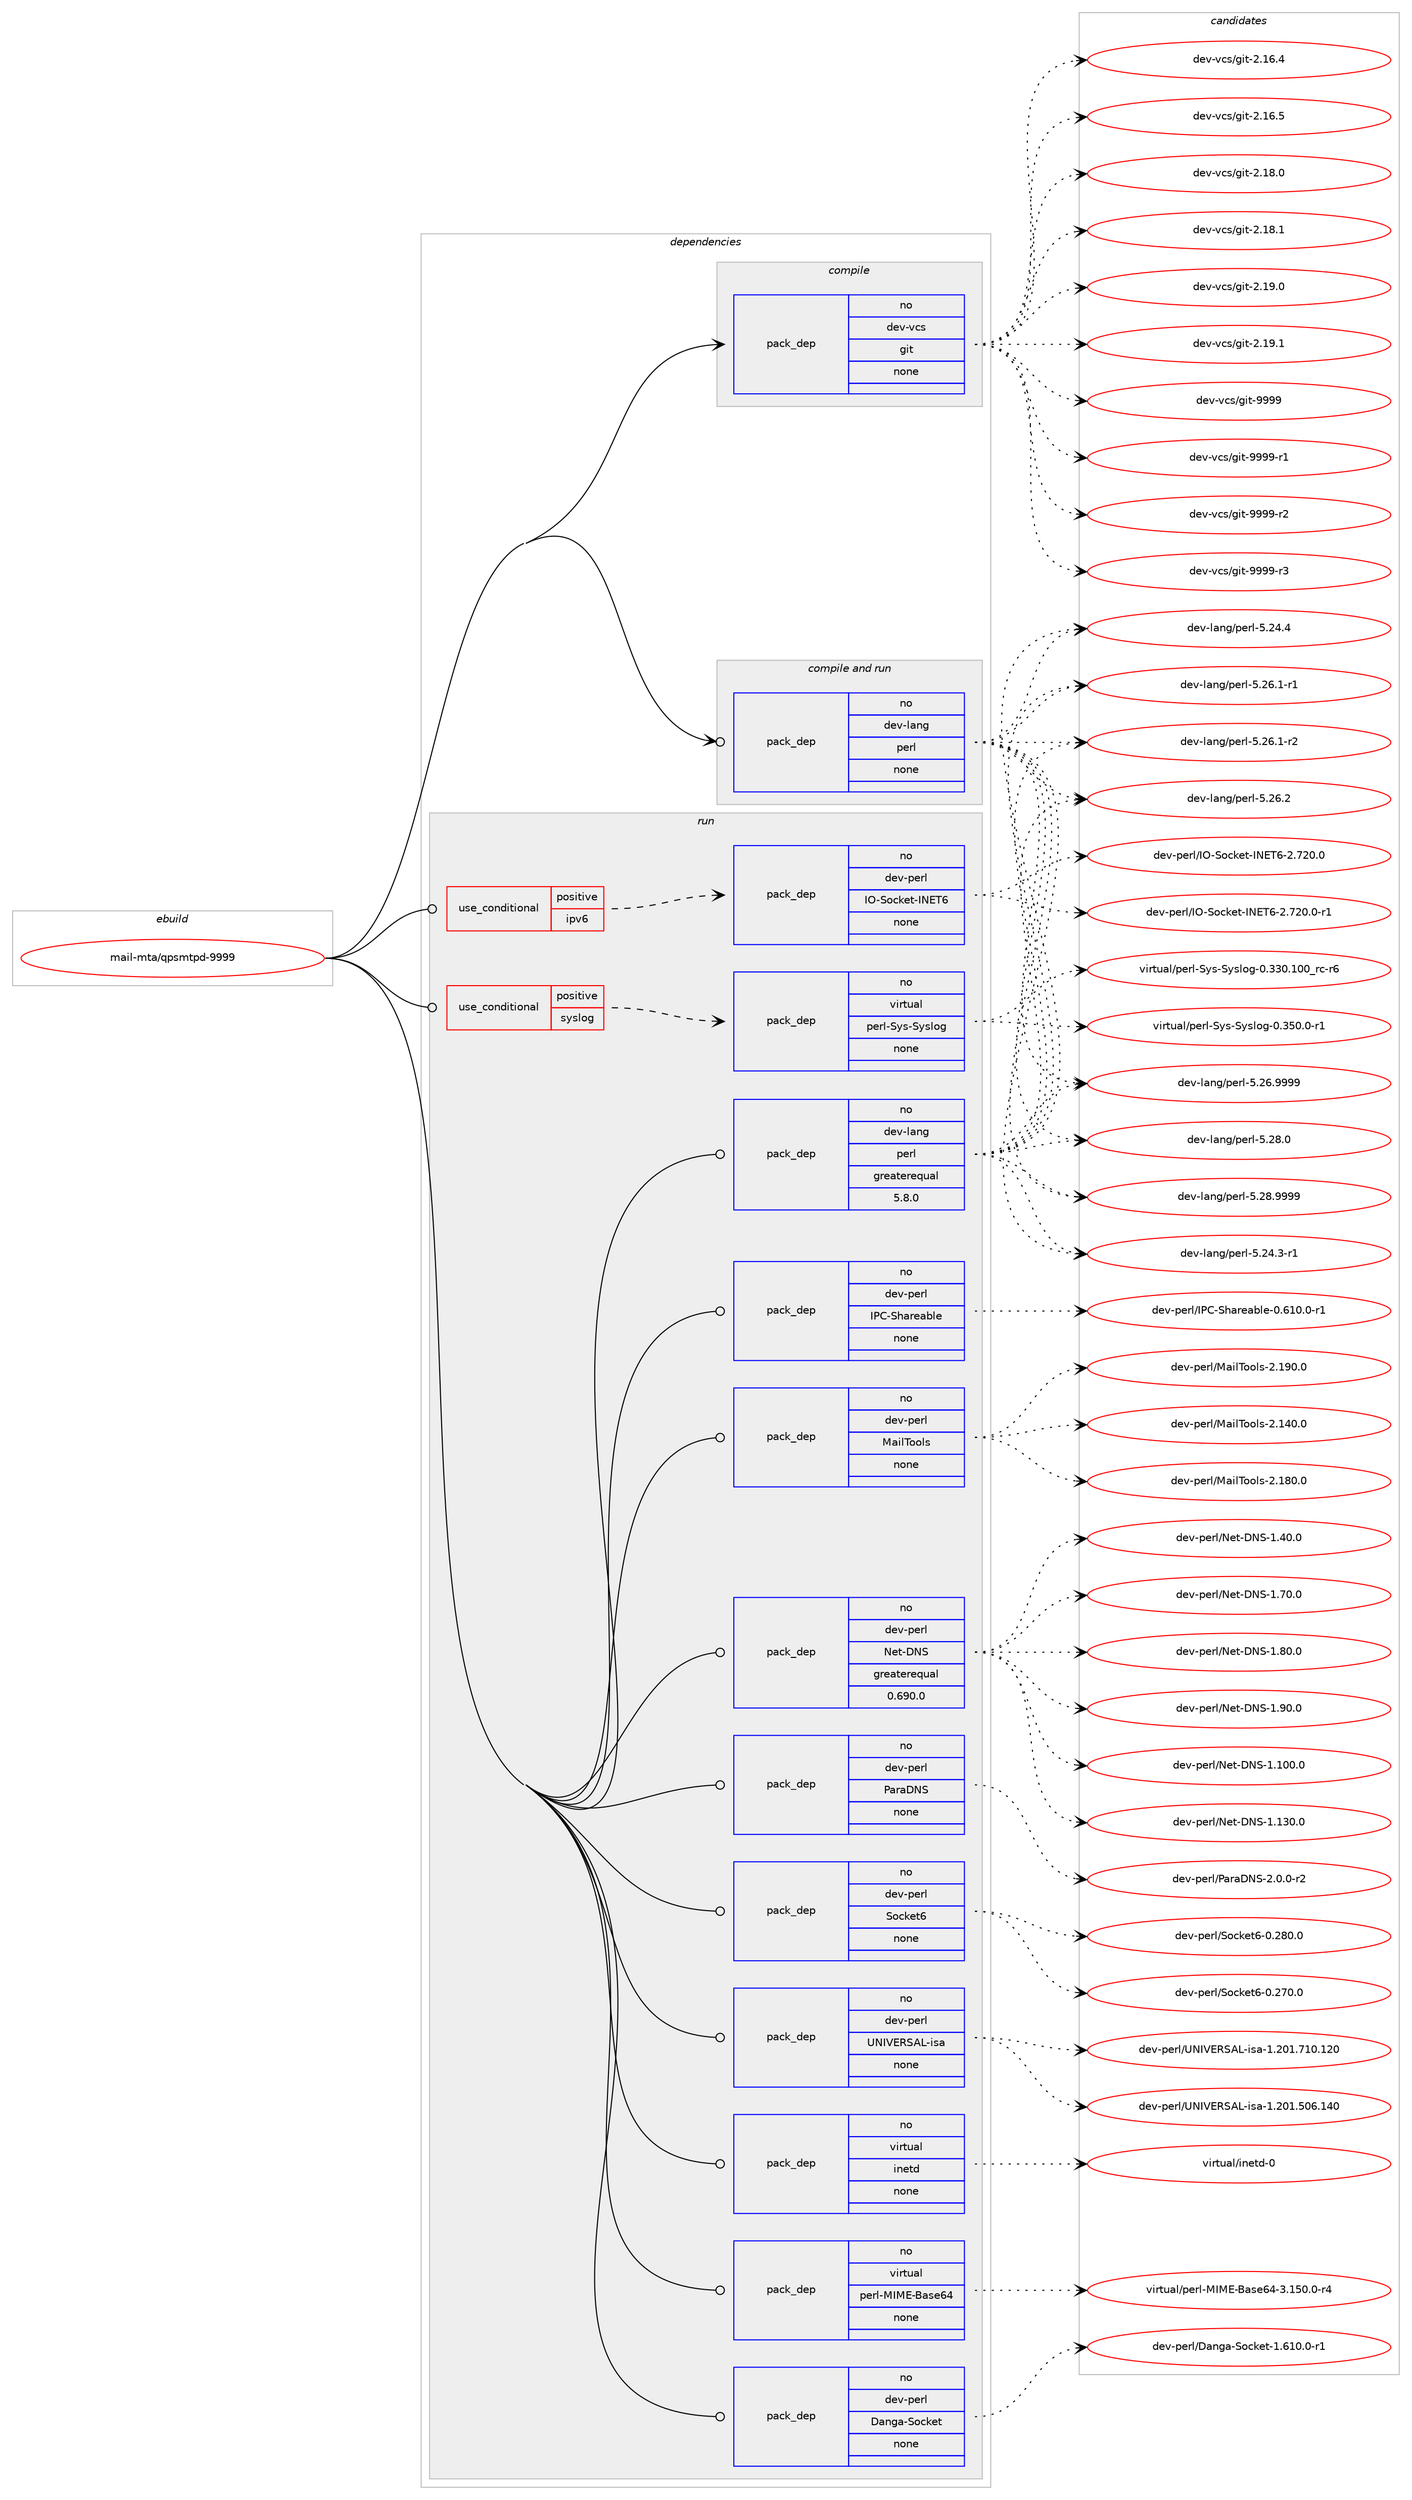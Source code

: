 digraph prolog {

# *************
# Graph options
# *************

newrank=true;
concentrate=true;
compound=true;
graph [rankdir=LR,fontname=Helvetica,fontsize=10,ranksep=1.5];#, ranksep=2.5, nodesep=0.2];
edge  [arrowhead=vee];
node  [fontname=Helvetica,fontsize=10];

# **********
# The ebuild
# **********

subgraph cluster_leftcol {
color=gray;
rank=same;
label=<<i>ebuild</i>>;
id [label="mail-mta/qpsmtpd-9999", color=red, width=4, href="../mail-mta/qpsmtpd-9999.svg"];
}

# ****************
# The dependencies
# ****************

subgraph cluster_midcol {
color=gray;
label=<<i>dependencies</i>>;
subgraph cluster_compile {
fillcolor="#eeeeee";
style=filled;
label=<<i>compile</i>>;
subgraph pack5614 {
dependency7245 [label=<<TABLE BORDER="0" CELLBORDER="1" CELLSPACING="0" CELLPADDING="4" WIDTH="220"><TR><TD ROWSPAN="6" CELLPADDING="30">pack_dep</TD></TR><TR><TD WIDTH="110">no</TD></TR><TR><TD>dev-vcs</TD></TR><TR><TD>git</TD></TR><TR><TD>none</TD></TR><TR><TD></TD></TR></TABLE>>, shape=none, color=blue];
}
id:e -> dependency7245:w [weight=20,style="solid",arrowhead="vee"];
}
subgraph cluster_compileandrun {
fillcolor="#eeeeee";
style=filled;
label=<<i>compile and run</i>>;
subgraph pack5615 {
dependency7246 [label=<<TABLE BORDER="0" CELLBORDER="1" CELLSPACING="0" CELLPADDING="4" WIDTH="220"><TR><TD ROWSPAN="6" CELLPADDING="30">pack_dep</TD></TR><TR><TD WIDTH="110">no</TD></TR><TR><TD>dev-lang</TD></TR><TR><TD>perl</TD></TR><TR><TD>none</TD></TR><TR><TD></TD></TR></TABLE>>, shape=none, color=blue];
}
id:e -> dependency7246:w [weight=20,style="solid",arrowhead="odotvee"];
}
subgraph cluster_run {
fillcolor="#eeeeee";
style=filled;
label=<<i>run</i>>;
subgraph cond1475 {
dependency7247 [label=<<TABLE BORDER="0" CELLBORDER="1" CELLSPACING="0" CELLPADDING="4"><TR><TD ROWSPAN="3" CELLPADDING="10">use_conditional</TD></TR><TR><TD>positive</TD></TR><TR><TD>ipv6</TD></TR></TABLE>>, shape=none, color=red];
subgraph pack5616 {
dependency7248 [label=<<TABLE BORDER="0" CELLBORDER="1" CELLSPACING="0" CELLPADDING="4" WIDTH="220"><TR><TD ROWSPAN="6" CELLPADDING="30">pack_dep</TD></TR><TR><TD WIDTH="110">no</TD></TR><TR><TD>dev-perl</TD></TR><TR><TD>IO-Socket-INET6</TD></TR><TR><TD>none</TD></TR><TR><TD></TD></TR></TABLE>>, shape=none, color=blue];
}
dependency7247:e -> dependency7248:w [weight=20,style="dashed",arrowhead="vee"];
}
id:e -> dependency7247:w [weight=20,style="solid",arrowhead="odot"];
subgraph cond1476 {
dependency7249 [label=<<TABLE BORDER="0" CELLBORDER="1" CELLSPACING="0" CELLPADDING="4"><TR><TD ROWSPAN="3" CELLPADDING="10">use_conditional</TD></TR><TR><TD>positive</TD></TR><TR><TD>syslog</TD></TR></TABLE>>, shape=none, color=red];
subgraph pack5617 {
dependency7250 [label=<<TABLE BORDER="0" CELLBORDER="1" CELLSPACING="0" CELLPADDING="4" WIDTH="220"><TR><TD ROWSPAN="6" CELLPADDING="30">pack_dep</TD></TR><TR><TD WIDTH="110">no</TD></TR><TR><TD>virtual</TD></TR><TR><TD>perl-Sys-Syslog</TD></TR><TR><TD>none</TD></TR><TR><TD></TD></TR></TABLE>>, shape=none, color=blue];
}
dependency7249:e -> dependency7250:w [weight=20,style="dashed",arrowhead="vee"];
}
id:e -> dependency7249:w [weight=20,style="solid",arrowhead="odot"];
subgraph pack5618 {
dependency7251 [label=<<TABLE BORDER="0" CELLBORDER="1" CELLSPACING="0" CELLPADDING="4" WIDTH="220"><TR><TD ROWSPAN="6" CELLPADDING="30">pack_dep</TD></TR><TR><TD WIDTH="110">no</TD></TR><TR><TD>dev-lang</TD></TR><TR><TD>perl</TD></TR><TR><TD>greaterequal</TD></TR><TR><TD>5.8.0</TD></TR></TABLE>>, shape=none, color=blue];
}
id:e -> dependency7251:w [weight=20,style="solid",arrowhead="odot"];
subgraph pack5619 {
dependency7252 [label=<<TABLE BORDER="0" CELLBORDER="1" CELLSPACING="0" CELLPADDING="4" WIDTH="220"><TR><TD ROWSPAN="6" CELLPADDING="30">pack_dep</TD></TR><TR><TD WIDTH="110">no</TD></TR><TR><TD>dev-perl</TD></TR><TR><TD>Danga-Socket</TD></TR><TR><TD>none</TD></TR><TR><TD></TD></TR></TABLE>>, shape=none, color=blue];
}
id:e -> dependency7252:w [weight=20,style="solid",arrowhead="odot"];
subgraph pack5620 {
dependency7253 [label=<<TABLE BORDER="0" CELLBORDER="1" CELLSPACING="0" CELLPADDING="4" WIDTH="220"><TR><TD ROWSPAN="6" CELLPADDING="30">pack_dep</TD></TR><TR><TD WIDTH="110">no</TD></TR><TR><TD>dev-perl</TD></TR><TR><TD>IPC-Shareable</TD></TR><TR><TD>none</TD></TR><TR><TD></TD></TR></TABLE>>, shape=none, color=blue];
}
id:e -> dependency7253:w [weight=20,style="solid",arrowhead="odot"];
subgraph pack5621 {
dependency7254 [label=<<TABLE BORDER="0" CELLBORDER="1" CELLSPACING="0" CELLPADDING="4" WIDTH="220"><TR><TD ROWSPAN="6" CELLPADDING="30">pack_dep</TD></TR><TR><TD WIDTH="110">no</TD></TR><TR><TD>dev-perl</TD></TR><TR><TD>MailTools</TD></TR><TR><TD>none</TD></TR><TR><TD></TD></TR></TABLE>>, shape=none, color=blue];
}
id:e -> dependency7254:w [weight=20,style="solid",arrowhead="odot"];
subgraph pack5622 {
dependency7255 [label=<<TABLE BORDER="0" CELLBORDER="1" CELLSPACING="0" CELLPADDING="4" WIDTH="220"><TR><TD ROWSPAN="6" CELLPADDING="30">pack_dep</TD></TR><TR><TD WIDTH="110">no</TD></TR><TR><TD>dev-perl</TD></TR><TR><TD>Net-DNS</TD></TR><TR><TD>greaterequal</TD></TR><TR><TD>0.690.0</TD></TR></TABLE>>, shape=none, color=blue];
}
id:e -> dependency7255:w [weight=20,style="solid",arrowhead="odot"];
subgraph pack5623 {
dependency7256 [label=<<TABLE BORDER="0" CELLBORDER="1" CELLSPACING="0" CELLPADDING="4" WIDTH="220"><TR><TD ROWSPAN="6" CELLPADDING="30">pack_dep</TD></TR><TR><TD WIDTH="110">no</TD></TR><TR><TD>dev-perl</TD></TR><TR><TD>ParaDNS</TD></TR><TR><TD>none</TD></TR><TR><TD></TD></TR></TABLE>>, shape=none, color=blue];
}
id:e -> dependency7256:w [weight=20,style="solid",arrowhead="odot"];
subgraph pack5624 {
dependency7257 [label=<<TABLE BORDER="0" CELLBORDER="1" CELLSPACING="0" CELLPADDING="4" WIDTH="220"><TR><TD ROWSPAN="6" CELLPADDING="30">pack_dep</TD></TR><TR><TD WIDTH="110">no</TD></TR><TR><TD>dev-perl</TD></TR><TR><TD>Socket6</TD></TR><TR><TD>none</TD></TR><TR><TD></TD></TR></TABLE>>, shape=none, color=blue];
}
id:e -> dependency7257:w [weight=20,style="solid",arrowhead="odot"];
subgraph pack5625 {
dependency7258 [label=<<TABLE BORDER="0" CELLBORDER="1" CELLSPACING="0" CELLPADDING="4" WIDTH="220"><TR><TD ROWSPAN="6" CELLPADDING="30">pack_dep</TD></TR><TR><TD WIDTH="110">no</TD></TR><TR><TD>dev-perl</TD></TR><TR><TD>UNIVERSAL-isa</TD></TR><TR><TD>none</TD></TR><TR><TD></TD></TR></TABLE>>, shape=none, color=blue];
}
id:e -> dependency7258:w [weight=20,style="solid",arrowhead="odot"];
subgraph pack5626 {
dependency7259 [label=<<TABLE BORDER="0" CELLBORDER="1" CELLSPACING="0" CELLPADDING="4" WIDTH="220"><TR><TD ROWSPAN="6" CELLPADDING="30">pack_dep</TD></TR><TR><TD WIDTH="110">no</TD></TR><TR><TD>virtual</TD></TR><TR><TD>inetd</TD></TR><TR><TD>none</TD></TR><TR><TD></TD></TR></TABLE>>, shape=none, color=blue];
}
id:e -> dependency7259:w [weight=20,style="solid",arrowhead="odot"];
subgraph pack5627 {
dependency7260 [label=<<TABLE BORDER="0" CELLBORDER="1" CELLSPACING="0" CELLPADDING="4" WIDTH="220"><TR><TD ROWSPAN="6" CELLPADDING="30">pack_dep</TD></TR><TR><TD WIDTH="110">no</TD></TR><TR><TD>virtual</TD></TR><TR><TD>perl-MIME-Base64</TD></TR><TR><TD>none</TD></TR><TR><TD></TD></TR></TABLE>>, shape=none, color=blue];
}
id:e -> dependency7260:w [weight=20,style="solid",arrowhead="odot"];
}
}

# **************
# The candidates
# **************

subgraph cluster_choices {
rank=same;
color=gray;
label=<<i>candidates</i>>;

subgraph choice5614 {
color=black;
nodesep=1;
choice10010111845118991154710310511645504649544652 [label="dev-vcs/git-2.16.4", color=red, width=4,href="../dev-vcs/git-2.16.4.svg"];
choice10010111845118991154710310511645504649544653 [label="dev-vcs/git-2.16.5", color=red, width=4,href="../dev-vcs/git-2.16.5.svg"];
choice10010111845118991154710310511645504649564648 [label="dev-vcs/git-2.18.0", color=red, width=4,href="../dev-vcs/git-2.18.0.svg"];
choice10010111845118991154710310511645504649564649 [label="dev-vcs/git-2.18.1", color=red, width=4,href="../dev-vcs/git-2.18.1.svg"];
choice10010111845118991154710310511645504649574648 [label="dev-vcs/git-2.19.0", color=red, width=4,href="../dev-vcs/git-2.19.0.svg"];
choice10010111845118991154710310511645504649574649 [label="dev-vcs/git-2.19.1", color=red, width=4,href="../dev-vcs/git-2.19.1.svg"];
choice1001011184511899115471031051164557575757 [label="dev-vcs/git-9999", color=red, width=4,href="../dev-vcs/git-9999.svg"];
choice10010111845118991154710310511645575757574511449 [label="dev-vcs/git-9999-r1", color=red, width=4,href="../dev-vcs/git-9999-r1.svg"];
choice10010111845118991154710310511645575757574511450 [label="dev-vcs/git-9999-r2", color=red, width=4,href="../dev-vcs/git-9999-r2.svg"];
choice10010111845118991154710310511645575757574511451 [label="dev-vcs/git-9999-r3", color=red, width=4,href="../dev-vcs/git-9999-r3.svg"];
dependency7245:e -> choice10010111845118991154710310511645504649544652:w [style=dotted,weight="100"];
dependency7245:e -> choice10010111845118991154710310511645504649544653:w [style=dotted,weight="100"];
dependency7245:e -> choice10010111845118991154710310511645504649564648:w [style=dotted,weight="100"];
dependency7245:e -> choice10010111845118991154710310511645504649564649:w [style=dotted,weight="100"];
dependency7245:e -> choice10010111845118991154710310511645504649574648:w [style=dotted,weight="100"];
dependency7245:e -> choice10010111845118991154710310511645504649574649:w [style=dotted,weight="100"];
dependency7245:e -> choice1001011184511899115471031051164557575757:w [style=dotted,weight="100"];
dependency7245:e -> choice10010111845118991154710310511645575757574511449:w [style=dotted,weight="100"];
dependency7245:e -> choice10010111845118991154710310511645575757574511450:w [style=dotted,weight="100"];
dependency7245:e -> choice10010111845118991154710310511645575757574511451:w [style=dotted,weight="100"];
}
subgraph choice5615 {
color=black;
nodesep=1;
choice100101118451089711010347112101114108455346505246514511449 [label="dev-lang/perl-5.24.3-r1", color=red, width=4,href="../dev-lang/perl-5.24.3-r1.svg"];
choice10010111845108971101034711210111410845534650524652 [label="dev-lang/perl-5.24.4", color=red, width=4,href="../dev-lang/perl-5.24.4.svg"];
choice100101118451089711010347112101114108455346505446494511449 [label="dev-lang/perl-5.26.1-r1", color=red, width=4,href="../dev-lang/perl-5.26.1-r1.svg"];
choice100101118451089711010347112101114108455346505446494511450 [label="dev-lang/perl-5.26.1-r2", color=red, width=4,href="../dev-lang/perl-5.26.1-r2.svg"];
choice10010111845108971101034711210111410845534650544650 [label="dev-lang/perl-5.26.2", color=red, width=4,href="../dev-lang/perl-5.26.2.svg"];
choice10010111845108971101034711210111410845534650544657575757 [label="dev-lang/perl-5.26.9999", color=red, width=4,href="../dev-lang/perl-5.26.9999.svg"];
choice10010111845108971101034711210111410845534650564648 [label="dev-lang/perl-5.28.0", color=red, width=4,href="../dev-lang/perl-5.28.0.svg"];
choice10010111845108971101034711210111410845534650564657575757 [label="dev-lang/perl-5.28.9999", color=red, width=4,href="../dev-lang/perl-5.28.9999.svg"];
dependency7246:e -> choice100101118451089711010347112101114108455346505246514511449:w [style=dotted,weight="100"];
dependency7246:e -> choice10010111845108971101034711210111410845534650524652:w [style=dotted,weight="100"];
dependency7246:e -> choice100101118451089711010347112101114108455346505446494511449:w [style=dotted,weight="100"];
dependency7246:e -> choice100101118451089711010347112101114108455346505446494511450:w [style=dotted,weight="100"];
dependency7246:e -> choice10010111845108971101034711210111410845534650544650:w [style=dotted,weight="100"];
dependency7246:e -> choice10010111845108971101034711210111410845534650544657575757:w [style=dotted,weight="100"];
dependency7246:e -> choice10010111845108971101034711210111410845534650564648:w [style=dotted,weight="100"];
dependency7246:e -> choice10010111845108971101034711210111410845534650564657575757:w [style=dotted,weight="100"];
}
subgraph choice5616 {
color=black;
nodesep=1;
choice100101118451121011141084773794583111991071011164573786984544550465550484648 [label="dev-perl/IO-Socket-INET6-2.720.0", color=red, width=4,href="../dev-perl/IO-Socket-INET6-2.720.0.svg"];
choice1001011184511210111410847737945831119910710111645737869845445504655504846484511449 [label="dev-perl/IO-Socket-INET6-2.720.0-r1", color=red, width=4,href="../dev-perl/IO-Socket-INET6-2.720.0-r1.svg"];
dependency7248:e -> choice100101118451121011141084773794583111991071011164573786984544550465550484648:w [style=dotted,weight="100"];
dependency7248:e -> choice1001011184511210111410847737945831119910710111645737869845445504655504846484511449:w [style=dotted,weight="100"];
}
subgraph choice5617 {
color=black;
nodesep=1;
choice1181051141161179710847112101114108458312111545831211151081111034548465151484649484895114994511454 [label="virtual/perl-Sys-Syslog-0.330.100_rc-r6", color=red, width=4,href="../virtual/perl-Sys-Syslog-0.330.100_rc-r6.svg"];
choice11810511411611797108471121011141084583121115458312111510811110345484651534846484511449 [label="virtual/perl-Sys-Syslog-0.350.0-r1", color=red, width=4,href="../virtual/perl-Sys-Syslog-0.350.0-r1.svg"];
dependency7250:e -> choice1181051141161179710847112101114108458312111545831211151081111034548465151484649484895114994511454:w [style=dotted,weight="100"];
dependency7250:e -> choice11810511411611797108471121011141084583121115458312111510811110345484651534846484511449:w [style=dotted,weight="100"];
}
subgraph choice5618 {
color=black;
nodesep=1;
choice100101118451089711010347112101114108455346505246514511449 [label="dev-lang/perl-5.24.3-r1", color=red, width=4,href="../dev-lang/perl-5.24.3-r1.svg"];
choice10010111845108971101034711210111410845534650524652 [label="dev-lang/perl-5.24.4", color=red, width=4,href="../dev-lang/perl-5.24.4.svg"];
choice100101118451089711010347112101114108455346505446494511449 [label="dev-lang/perl-5.26.1-r1", color=red, width=4,href="../dev-lang/perl-5.26.1-r1.svg"];
choice100101118451089711010347112101114108455346505446494511450 [label="dev-lang/perl-5.26.1-r2", color=red, width=4,href="../dev-lang/perl-5.26.1-r2.svg"];
choice10010111845108971101034711210111410845534650544650 [label="dev-lang/perl-5.26.2", color=red, width=4,href="../dev-lang/perl-5.26.2.svg"];
choice10010111845108971101034711210111410845534650544657575757 [label="dev-lang/perl-5.26.9999", color=red, width=4,href="../dev-lang/perl-5.26.9999.svg"];
choice10010111845108971101034711210111410845534650564648 [label="dev-lang/perl-5.28.0", color=red, width=4,href="../dev-lang/perl-5.28.0.svg"];
choice10010111845108971101034711210111410845534650564657575757 [label="dev-lang/perl-5.28.9999", color=red, width=4,href="../dev-lang/perl-5.28.9999.svg"];
dependency7251:e -> choice100101118451089711010347112101114108455346505246514511449:w [style=dotted,weight="100"];
dependency7251:e -> choice10010111845108971101034711210111410845534650524652:w [style=dotted,weight="100"];
dependency7251:e -> choice100101118451089711010347112101114108455346505446494511449:w [style=dotted,weight="100"];
dependency7251:e -> choice100101118451089711010347112101114108455346505446494511450:w [style=dotted,weight="100"];
dependency7251:e -> choice10010111845108971101034711210111410845534650544650:w [style=dotted,weight="100"];
dependency7251:e -> choice10010111845108971101034711210111410845534650544657575757:w [style=dotted,weight="100"];
dependency7251:e -> choice10010111845108971101034711210111410845534650564648:w [style=dotted,weight="100"];
dependency7251:e -> choice10010111845108971101034711210111410845534650564657575757:w [style=dotted,weight="100"];
}
subgraph choice5619 {
color=black;
nodesep=1;
choice100101118451121011141084768971101039745831119910710111645494654494846484511449 [label="dev-perl/Danga-Socket-1.610.0-r1", color=red, width=4,href="../dev-perl/Danga-Socket-1.610.0-r1.svg"];
dependency7252:e -> choice100101118451121011141084768971101039745831119910710111645494654494846484511449:w [style=dotted,weight="100"];
}
subgraph choice5620 {
color=black;
nodesep=1;
choice1001011184511210111410847738067458310497114101979810810145484654494846484511449 [label="dev-perl/IPC-Shareable-0.610.0-r1", color=red, width=4,href="../dev-perl/IPC-Shareable-0.610.0-r1.svg"];
dependency7253:e -> choice1001011184511210111410847738067458310497114101979810810145484654494846484511449:w [style=dotted,weight="100"];
}
subgraph choice5621 {
color=black;
nodesep=1;
choice10010111845112101114108477797105108841111111081154550464952484648 [label="dev-perl/MailTools-2.140.0", color=red, width=4,href="../dev-perl/MailTools-2.140.0.svg"];
choice10010111845112101114108477797105108841111111081154550464956484648 [label="dev-perl/MailTools-2.180.0", color=red, width=4,href="../dev-perl/MailTools-2.180.0.svg"];
choice10010111845112101114108477797105108841111111081154550464957484648 [label="dev-perl/MailTools-2.190.0", color=red, width=4,href="../dev-perl/MailTools-2.190.0.svg"];
dependency7254:e -> choice10010111845112101114108477797105108841111111081154550464952484648:w [style=dotted,weight="100"];
dependency7254:e -> choice10010111845112101114108477797105108841111111081154550464956484648:w [style=dotted,weight="100"];
dependency7254:e -> choice10010111845112101114108477797105108841111111081154550464957484648:w [style=dotted,weight="100"];
}
subgraph choice5622 {
color=black;
nodesep=1;
choice100101118451121011141084778101116456878834549464948484648 [label="dev-perl/Net-DNS-1.100.0", color=red, width=4,href="../dev-perl/Net-DNS-1.100.0.svg"];
choice100101118451121011141084778101116456878834549464951484648 [label="dev-perl/Net-DNS-1.130.0", color=red, width=4,href="../dev-perl/Net-DNS-1.130.0.svg"];
choice1001011184511210111410847781011164568788345494652484648 [label="dev-perl/Net-DNS-1.40.0", color=red, width=4,href="../dev-perl/Net-DNS-1.40.0.svg"];
choice1001011184511210111410847781011164568788345494655484648 [label="dev-perl/Net-DNS-1.70.0", color=red, width=4,href="../dev-perl/Net-DNS-1.70.0.svg"];
choice1001011184511210111410847781011164568788345494656484648 [label="dev-perl/Net-DNS-1.80.0", color=red, width=4,href="../dev-perl/Net-DNS-1.80.0.svg"];
choice1001011184511210111410847781011164568788345494657484648 [label="dev-perl/Net-DNS-1.90.0", color=red, width=4,href="../dev-perl/Net-DNS-1.90.0.svg"];
dependency7255:e -> choice100101118451121011141084778101116456878834549464948484648:w [style=dotted,weight="100"];
dependency7255:e -> choice100101118451121011141084778101116456878834549464951484648:w [style=dotted,weight="100"];
dependency7255:e -> choice1001011184511210111410847781011164568788345494652484648:w [style=dotted,weight="100"];
dependency7255:e -> choice1001011184511210111410847781011164568788345494655484648:w [style=dotted,weight="100"];
dependency7255:e -> choice1001011184511210111410847781011164568788345494656484648:w [style=dotted,weight="100"];
dependency7255:e -> choice1001011184511210111410847781011164568788345494657484648:w [style=dotted,weight="100"];
}
subgraph choice5623 {
color=black;
nodesep=1;
choice10010111845112101114108478097114976878834550464846484511450 [label="dev-perl/ParaDNS-2.0.0-r2", color=red, width=4,href="../dev-perl/ParaDNS-2.0.0-r2.svg"];
dependency7256:e -> choice10010111845112101114108478097114976878834550464846484511450:w [style=dotted,weight="100"];
}
subgraph choice5624 {
color=black;
nodesep=1;
choice10010111845112101114108478311199107101116544548465055484648 [label="dev-perl/Socket6-0.270.0", color=red, width=4,href="../dev-perl/Socket6-0.270.0.svg"];
choice10010111845112101114108478311199107101116544548465056484648 [label="dev-perl/Socket6-0.280.0", color=red, width=4,href="../dev-perl/Socket6-0.280.0.svg"];
dependency7257:e -> choice10010111845112101114108478311199107101116544548465055484648:w [style=dotted,weight="100"];
dependency7257:e -> choice10010111845112101114108478311199107101116544548465056484648:w [style=dotted,weight="100"];
}
subgraph choice5625 {
color=black;
nodesep=1;
choice100101118451121011141084785787386698283657645105115974549465048494653485446495248 [label="dev-perl/UNIVERSAL-isa-1.201.506.140", color=red, width=4,href="../dev-perl/UNIVERSAL-isa-1.201.506.140.svg"];
choice100101118451121011141084785787386698283657645105115974549465048494655494846495048 [label="dev-perl/UNIVERSAL-isa-1.201.710.120", color=red, width=4,href="../dev-perl/UNIVERSAL-isa-1.201.710.120.svg"];
dependency7258:e -> choice100101118451121011141084785787386698283657645105115974549465048494653485446495248:w [style=dotted,weight="100"];
dependency7258:e -> choice100101118451121011141084785787386698283657645105115974549465048494655494846495048:w [style=dotted,weight="100"];
}
subgraph choice5626 {
color=black;
nodesep=1;
choice11810511411611797108471051101011161004548 [label="virtual/inetd-0", color=red, width=4,href="../virtual/inetd-0.svg"];
dependency7259:e -> choice11810511411611797108471051101011161004548:w [style=dotted,weight="100"];
}
subgraph choice5627 {
color=black;
nodesep=1;
choice11810511411611797108471121011141084577737769456697115101545245514649534846484511452 [label="virtual/perl-MIME-Base64-3.150.0-r4", color=red, width=4,href="../virtual/perl-MIME-Base64-3.150.0-r4.svg"];
dependency7260:e -> choice11810511411611797108471121011141084577737769456697115101545245514649534846484511452:w [style=dotted,weight="100"];
}
}

}
